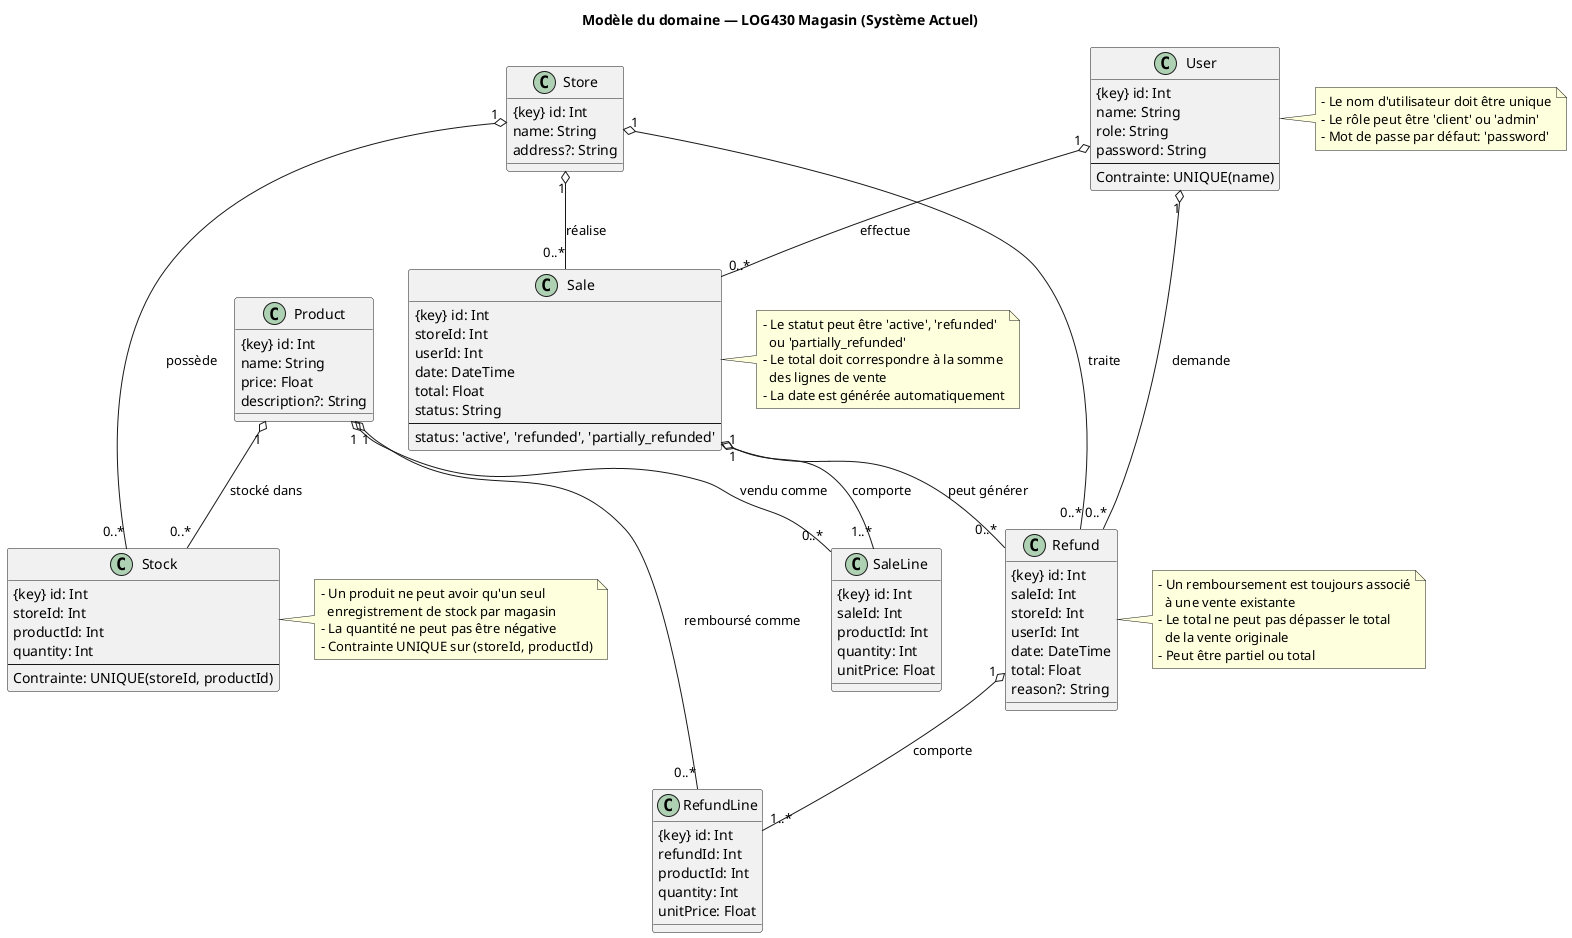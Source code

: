 @startuml MDD Magasin
title Modèle du domaine — LOG430 Magasin (Système Actuel)

'–––––––––––  Entités  –––––––––––
class Product {
    {key} id: Int
    name: String
    price: Float
    description?: String
}

class Store {
    {key} id: Int
    name: String
    address?: String
}

class Stock {
    {key} id: Int
    storeId: Int
    productId: Int
    quantity: Int
    --
    Contrainte: UNIQUE(storeId, productId)
}

class User {
    {key} id: Int
    name: String
    role: String
    password: String
    --
    Contrainte: UNIQUE(name)
}

class Sale {
    {key} id: Int
    storeId: Int
    userId: Int
    date: DateTime
    total: Float
    status: String
    --
    status: 'active', 'refunded', 'partially_refunded'
}

class SaleLine {
    {key} id: Int
    saleId: Int
    productId: Int
    quantity: Int
    unitPrice: Float
}

class Refund {
    {key} id: Int
    saleId: Int
    storeId: Int
    userId: Int
    date: DateTime
    total: Float
    reason?: String
}

class RefundLine {
    {key} id: Int
    refundId: Int
    productId: Int
    quantity: Int
    unitPrice: Float
}

'–––––––––––  Associations & cardinalités  –––––––––––
Store     "1"     o--  "0..*" Stock        : possède
Product   "1"     o--  "0..*" Stock        : stocké dans

Store     "1"     o--  "0..*" Sale         : réalise
User      "1"     o--  "0..*" Sale         : effectue
Sale      "1"     o--  "1..*" SaleLine     : comporte
Product   "1"     o--  "0..*" SaleLine     : vendu comme

Store     "1"     o--  "0..*" Refund       : traite
User      "1"     o--  "0..*" Refund       : demande
Sale      "1"     o--  "0..*" Refund       : peut générer
Refund    "1"     o--  "1..*" RefundLine   : comporte
Product   "1"     o--  "0..*" RefundLine   : remboursé comme

'–––––––––––  Règles métier  –––––––––––
note right of Stock
  - Un produit ne peut avoir qu'un seul
    enregistrement de stock par magasin
  - La quantité ne peut pas être négative
  - Contrainte UNIQUE sur (storeId, productId)
end note

note right of Sale
  - Le statut peut être 'active', 'refunded'
    ou 'partially_refunded'
  - Le total doit correspondre à la somme
    des lignes de vente
  - La date est générée automatiquement
end note

note right of User
  - Le nom d'utilisateur doit être unique
  - Le rôle peut être 'client' ou 'admin'
  - Mot de passe par défaut: 'password'
end note

note right of Refund
  - Un remboursement est toujours associé
    à une vente existante
  - Le total ne peut pas dépasser le total
    de la vente originale
  - Peut être partiel ou total
end note

@enduml
